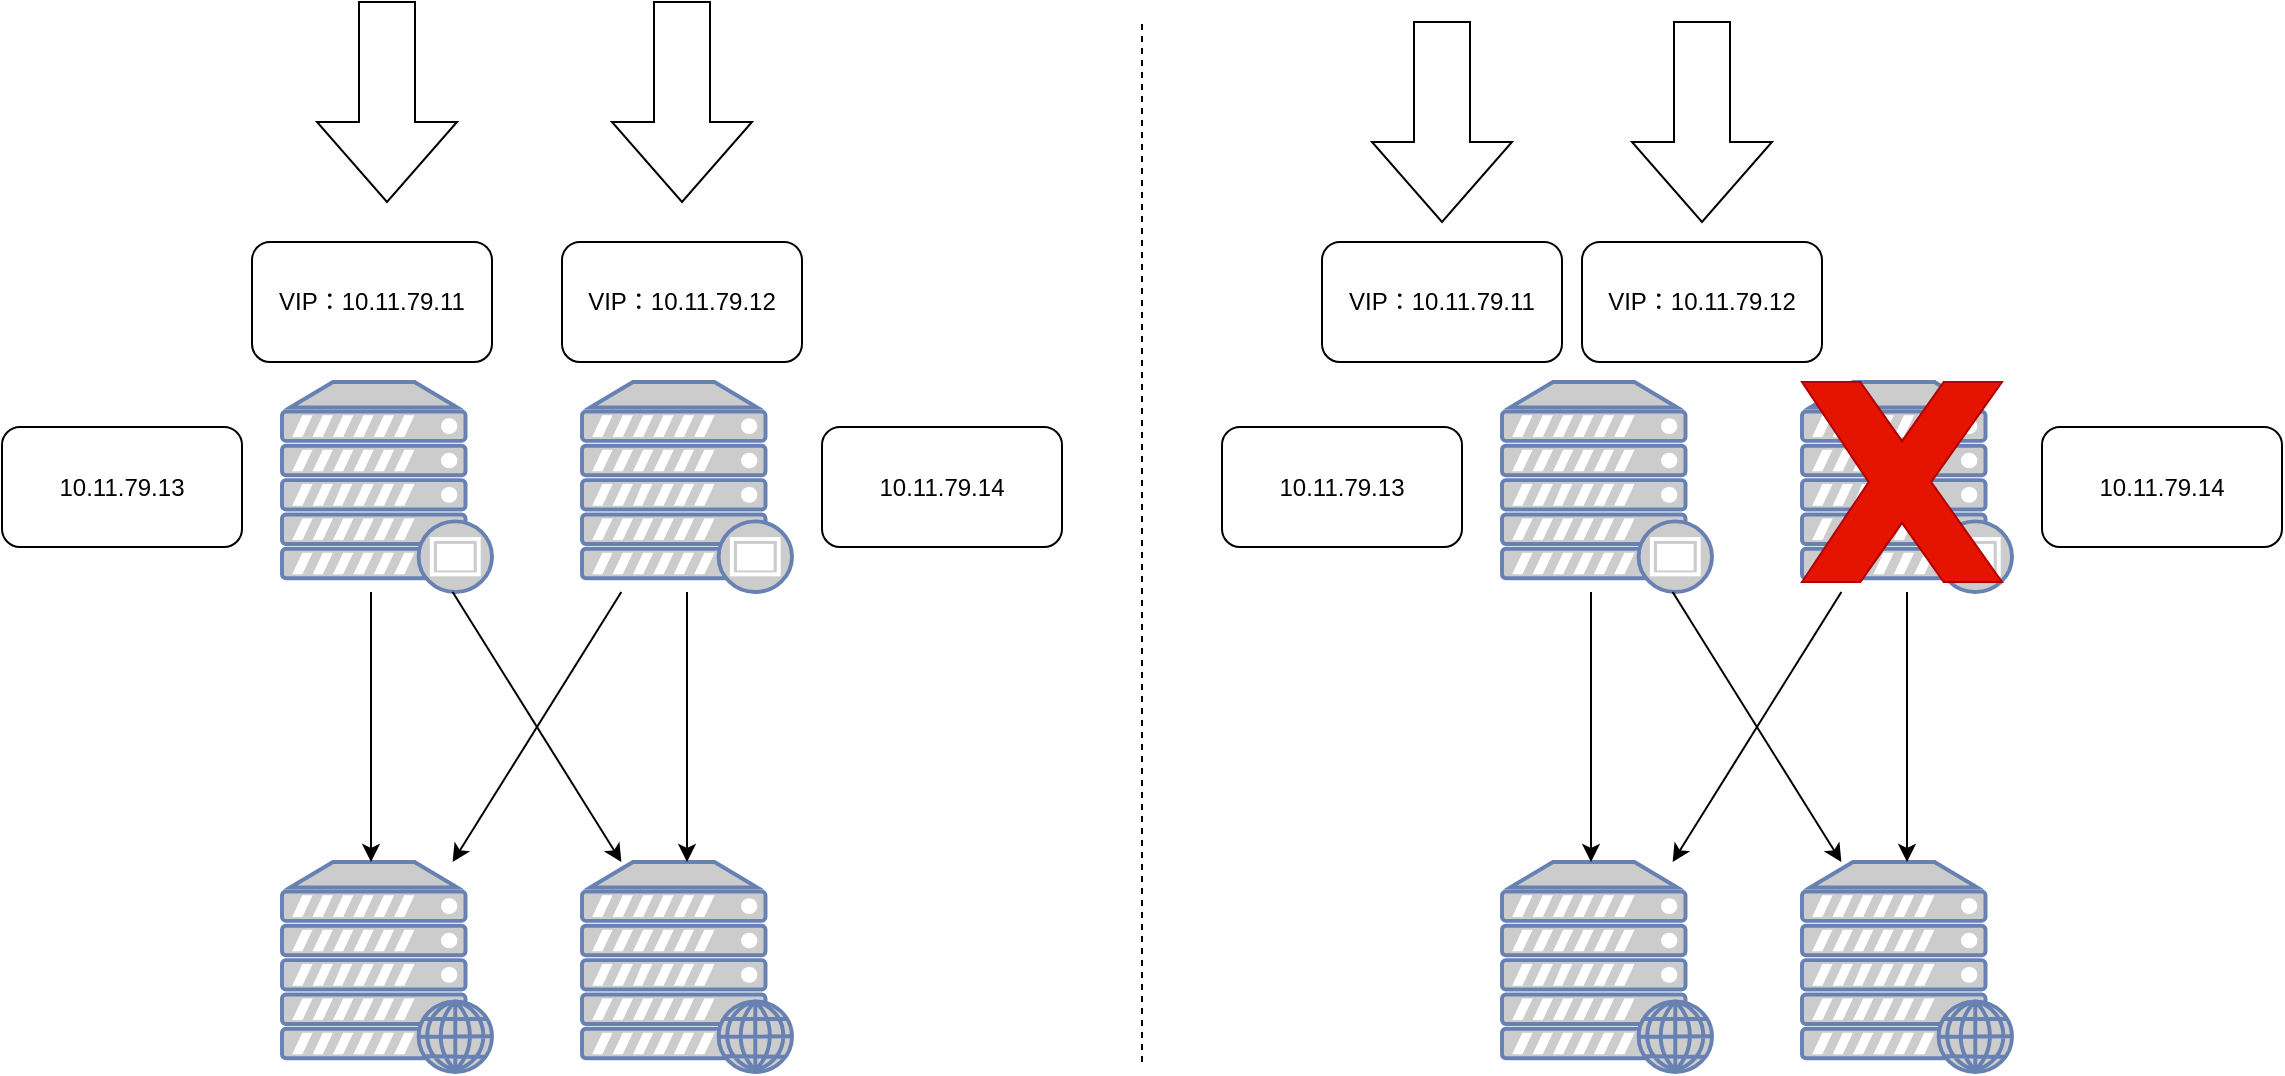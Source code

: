 <mxfile version="21.6.1" type="device">
  <diagram name="第 1 页" id="j9P_hVqYjgrCCnhbdDY5">
    <mxGraphModel dx="1114" dy="809" grid="1" gridSize="10" guides="1" tooltips="1" connect="1" arrows="1" fold="1" page="1" pageScale="1" pageWidth="1654" pageHeight="1169" math="0" shadow="0">
      <root>
        <mxCell id="0" />
        <mxCell id="1" parent="0" />
        <mxCell id="oBZXaGZ13QZd7OLvWDaD-1" value="" style="fontColor=#0066CC;verticalAlign=top;verticalLabelPosition=bottom;labelPosition=center;align=center;html=1;outlineConnect=0;fillColor=#CCCCCC;strokeColor=#6881B3;gradientColor=none;gradientDirection=north;strokeWidth=2;shape=mxgraph.networks.web_server;" parent="1" vertex="1">
          <mxGeometry x="230" y="590" width="105" height="105" as="geometry" />
        </mxCell>
        <mxCell id="oBZXaGZ13QZd7OLvWDaD-2" value="" style="fontColor=#0066CC;verticalAlign=top;verticalLabelPosition=bottom;labelPosition=center;align=center;html=1;outlineConnect=0;fillColor=#CCCCCC;strokeColor=#6881B3;gradientColor=none;gradientDirection=north;strokeWidth=2;shape=mxgraph.networks.web_server;" parent="1" vertex="1">
          <mxGeometry x="380" y="590" width="105" height="105" as="geometry" />
        </mxCell>
        <mxCell id="oBZXaGZ13QZd7OLvWDaD-3" value="" style="fontColor=#0066CC;verticalAlign=top;verticalLabelPosition=bottom;labelPosition=center;align=center;html=1;outlineConnect=0;fillColor=#CCCCCC;strokeColor=#6881B3;gradientColor=none;gradientDirection=north;strokeWidth=2;shape=mxgraph.networks.proxy_server;" parent="1" vertex="1">
          <mxGeometry x="230" y="350" width="105" height="105" as="geometry" />
        </mxCell>
        <mxCell id="oBZXaGZ13QZd7OLvWDaD-4" value="" style="fontColor=#0066CC;verticalAlign=top;verticalLabelPosition=bottom;labelPosition=center;align=center;html=1;outlineConnect=0;fillColor=#CCCCCC;strokeColor=#6881B3;gradientColor=none;gradientDirection=north;strokeWidth=2;shape=mxgraph.networks.proxy_server;" parent="1" vertex="1">
          <mxGeometry x="380" y="350" width="105" height="105" as="geometry" />
        </mxCell>
        <mxCell id="oBZXaGZ13QZd7OLvWDaD-7" value="" style="endArrow=classic;html=1;rounded=0;" parent="1" source="oBZXaGZ13QZd7OLvWDaD-4" target="oBZXaGZ13QZd7OLvWDaD-1" edge="1">
          <mxGeometry width="50" height="50" relative="1" as="geometry">
            <mxPoint x="530" y="480" as="sourcePoint" />
            <mxPoint x="580" y="430" as="targetPoint" />
          </mxGeometry>
        </mxCell>
        <mxCell id="oBZXaGZ13QZd7OLvWDaD-8" value="" style="endArrow=classic;html=1;rounded=0;" parent="1" source="oBZXaGZ13QZd7OLvWDaD-4" target="oBZXaGZ13QZd7OLvWDaD-2" edge="1">
          <mxGeometry width="50" height="50" relative="1" as="geometry">
            <mxPoint x="615" y="480" as="sourcePoint" />
            <mxPoint x="530" y="615" as="targetPoint" />
          </mxGeometry>
        </mxCell>
        <mxCell id="oBZXaGZ13QZd7OLvWDaD-9" value="" style="endArrow=classic;html=1;rounded=0;" parent="1" edge="1">
          <mxGeometry width="50" height="50" relative="1" as="geometry">
            <mxPoint x="274.5" y="455" as="sourcePoint" />
            <mxPoint x="274.5" y="590" as="targetPoint" />
          </mxGeometry>
        </mxCell>
        <mxCell id="oBZXaGZ13QZd7OLvWDaD-10" value="" style="endArrow=classic;html=1;rounded=0;" parent="1" source="oBZXaGZ13QZd7OLvWDaD-3" target="oBZXaGZ13QZd7OLvWDaD-2" edge="1">
          <mxGeometry width="50" height="50" relative="1" as="geometry">
            <mxPoint x="410" y="465" as="sourcePoint" />
            <mxPoint x="325" y="600" as="targetPoint" />
          </mxGeometry>
        </mxCell>
        <mxCell id="oBZXaGZ13QZd7OLvWDaD-11" value="10.11.79.13" style="rounded=1;whiteSpace=wrap;html=1;" parent="1" vertex="1">
          <mxGeometry x="90" y="372.5" width="120" height="60" as="geometry" />
        </mxCell>
        <mxCell id="oBZXaGZ13QZd7OLvWDaD-12" value="10.11.79.14" style="rounded=1;whiteSpace=wrap;html=1;" parent="1" vertex="1">
          <mxGeometry x="500" y="372.5" width="120" height="60" as="geometry" />
        </mxCell>
        <mxCell id="oBZXaGZ13QZd7OLvWDaD-13" value="VIP：10.11.79.11" style="rounded=1;whiteSpace=wrap;html=1;" parent="1" vertex="1">
          <mxGeometry x="215" y="280" width="120" height="60" as="geometry" />
        </mxCell>
        <mxCell id="oBZXaGZ13QZd7OLvWDaD-14" value="VIP：10.11.79.12" style="rounded=1;whiteSpace=wrap;html=1;" parent="1" vertex="1">
          <mxGeometry x="370" y="280" width="120" height="60" as="geometry" />
        </mxCell>
        <mxCell id="oBZXaGZ13QZd7OLvWDaD-15" value="" style="fontColor=#0066CC;verticalAlign=top;verticalLabelPosition=bottom;labelPosition=center;align=center;html=1;outlineConnect=0;fillColor=#CCCCCC;strokeColor=#6881B3;gradientColor=none;gradientDirection=north;strokeWidth=2;shape=mxgraph.networks.web_server;" parent="1" vertex="1">
          <mxGeometry x="840" y="590" width="105" height="105" as="geometry" />
        </mxCell>
        <mxCell id="oBZXaGZ13QZd7OLvWDaD-16" value="" style="fontColor=#0066CC;verticalAlign=top;verticalLabelPosition=bottom;labelPosition=center;align=center;html=1;outlineConnect=0;fillColor=#CCCCCC;strokeColor=#6881B3;gradientColor=none;gradientDirection=north;strokeWidth=2;shape=mxgraph.networks.web_server;" parent="1" vertex="1">
          <mxGeometry x="990" y="590" width="105" height="105" as="geometry" />
        </mxCell>
        <mxCell id="oBZXaGZ13QZd7OLvWDaD-17" value="" style="fontColor=#0066CC;verticalAlign=top;verticalLabelPosition=bottom;labelPosition=center;align=center;html=1;outlineConnect=0;fillColor=#CCCCCC;strokeColor=#6881B3;gradientColor=none;gradientDirection=north;strokeWidth=2;shape=mxgraph.networks.proxy_server;" parent="1" vertex="1">
          <mxGeometry x="840" y="350" width="105" height="105" as="geometry" />
        </mxCell>
        <mxCell id="oBZXaGZ13QZd7OLvWDaD-18" value="" style="fontColor=#0066CC;verticalAlign=top;verticalLabelPosition=bottom;labelPosition=center;align=center;html=1;outlineConnect=0;fillColor=#CCCCCC;strokeColor=#6881B3;gradientColor=none;gradientDirection=north;strokeWidth=2;shape=mxgraph.networks.proxy_server;" parent="1" vertex="1">
          <mxGeometry x="990" y="350" width="105" height="105" as="geometry" />
        </mxCell>
        <mxCell id="oBZXaGZ13QZd7OLvWDaD-19" value="" style="endArrow=classic;html=1;rounded=0;" parent="1" source="oBZXaGZ13QZd7OLvWDaD-18" target="oBZXaGZ13QZd7OLvWDaD-15" edge="1">
          <mxGeometry width="50" height="50" relative="1" as="geometry">
            <mxPoint x="1140" y="480" as="sourcePoint" />
            <mxPoint x="1190" y="430" as="targetPoint" />
          </mxGeometry>
        </mxCell>
        <mxCell id="oBZXaGZ13QZd7OLvWDaD-20" value="" style="endArrow=classic;html=1;rounded=0;" parent="1" source="oBZXaGZ13QZd7OLvWDaD-18" target="oBZXaGZ13QZd7OLvWDaD-16" edge="1">
          <mxGeometry width="50" height="50" relative="1" as="geometry">
            <mxPoint x="1225" y="480" as="sourcePoint" />
            <mxPoint x="1140" y="615" as="targetPoint" />
          </mxGeometry>
        </mxCell>
        <mxCell id="oBZXaGZ13QZd7OLvWDaD-21" value="" style="endArrow=classic;html=1;rounded=0;" parent="1" edge="1">
          <mxGeometry width="50" height="50" relative="1" as="geometry">
            <mxPoint x="884.5" y="455" as="sourcePoint" />
            <mxPoint x="884.5" y="590" as="targetPoint" />
          </mxGeometry>
        </mxCell>
        <mxCell id="oBZXaGZ13QZd7OLvWDaD-22" value="" style="endArrow=classic;html=1;rounded=0;" parent="1" source="oBZXaGZ13QZd7OLvWDaD-17" target="oBZXaGZ13QZd7OLvWDaD-16" edge="1">
          <mxGeometry width="50" height="50" relative="1" as="geometry">
            <mxPoint x="1020" y="465" as="sourcePoint" />
            <mxPoint x="935" y="600" as="targetPoint" />
          </mxGeometry>
        </mxCell>
        <mxCell id="oBZXaGZ13QZd7OLvWDaD-23" value="10.11.79.13" style="rounded=1;whiteSpace=wrap;html=1;" parent="1" vertex="1">
          <mxGeometry x="700" y="372.5" width="120" height="60" as="geometry" />
        </mxCell>
        <mxCell id="oBZXaGZ13QZd7OLvWDaD-24" value="10.11.79.14" style="rounded=1;whiteSpace=wrap;html=1;" parent="1" vertex="1">
          <mxGeometry x="1110" y="372.5" width="120" height="60" as="geometry" />
        </mxCell>
        <mxCell id="oBZXaGZ13QZd7OLvWDaD-25" value="VIP：10.11.79.11" style="rounded=1;whiteSpace=wrap;html=1;" parent="1" vertex="1">
          <mxGeometry x="750" y="280" width="120" height="60" as="geometry" />
        </mxCell>
        <mxCell id="oBZXaGZ13QZd7OLvWDaD-26" value="VIP：10.11.79.12" style="rounded=1;whiteSpace=wrap;html=1;" parent="1" vertex="1">
          <mxGeometry x="880" y="280" width="120" height="60" as="geometry" />
        </mxCell>
        <mxCell id="oBZXaGZ13QZd7OLvWDaD-27" value="" style="html=1;shadow=0;dashed=0;align=center;verticalAlign=middle;shape=mxgraph.arrows2.arrow;dy=0.6;dx=40;direction=south;notch=0;" parent="1" vertex="1">
          <mxGeometry x="247.5" y="160" width="70" height="100" as="geometry" />
        </mxCell>
        <mxCell id="oBZXaGZ13QZd7OLvWDaD-28" value="" style="html=1;shadow=0;dashed=0;align=center;verticalAlign=middle;shape=mxgraph.arrows2.arrow;dy=0.6;dx=40;direction=south;notch=0;" parent="1" vertex="1">
          <mxGeometry x="395" y="160" width="70" height="100" as="geometry" />
        </mxCell>
        <mxCell id="oBZXaGZ13QZd7OLvWDaD-29" value="" style="html=1;shadow=0;dashed=0;align=center;verticalAlign=middle;shape=mxgraph.arrows2.arrow;dy=0.6;dx=40;direction=south;notch=0;" parent="1" vertex="1">
          <mxGeometry x="775" y="170" width="70" height="100" as="geometry" />
        </mxCell>
        <mxCell id="oBZXaGZ13QZd7OLvWDaD-30" value="" style="html=1;shadow=0;dashed=0;align=center;verticalAlign=middle;shape=mxgraph.arrows2.arrow;dy=0.6;dx=40;direction=south;notch=0;" parent="1" vertex="1">
          <mxGeometry x="905" y="170" width="70" height="100" as="geometry" />
        </mxCell>
        <mxCell id="oBZXaGZ13QZd7OLvWDaD-31" value="" style="verticalLabelPosition=bottom;verticalAlign=top;html=1;shape=mxgraph.basic.x;fillColor=#e51400;fontColor=#ffffff;strokeColor=#B20000;" parent="1" vertex="1">
          <mxGeometry x="990" y="350" width="100" height="100" as="geometry" />
        </mxCell>
        <mxCell id="oBZXaGZ13QZd7OLvWDaD-32" value="" style="endArrow=none;dashed=1;html=1;rounded=0;" parent="1" edge="1">
          <mxGeometry width="50" height="50" relative="1" as="geometry">
            <mxPoint x="660" y="690" as="sourcePoint" />
            <mxPoint x="660" y="170" as="targetPoint" />
          </mxGeometry>
        </mxCell>
      </root>
    </mxGraphModel>
  </diagram>
</mxfile>
